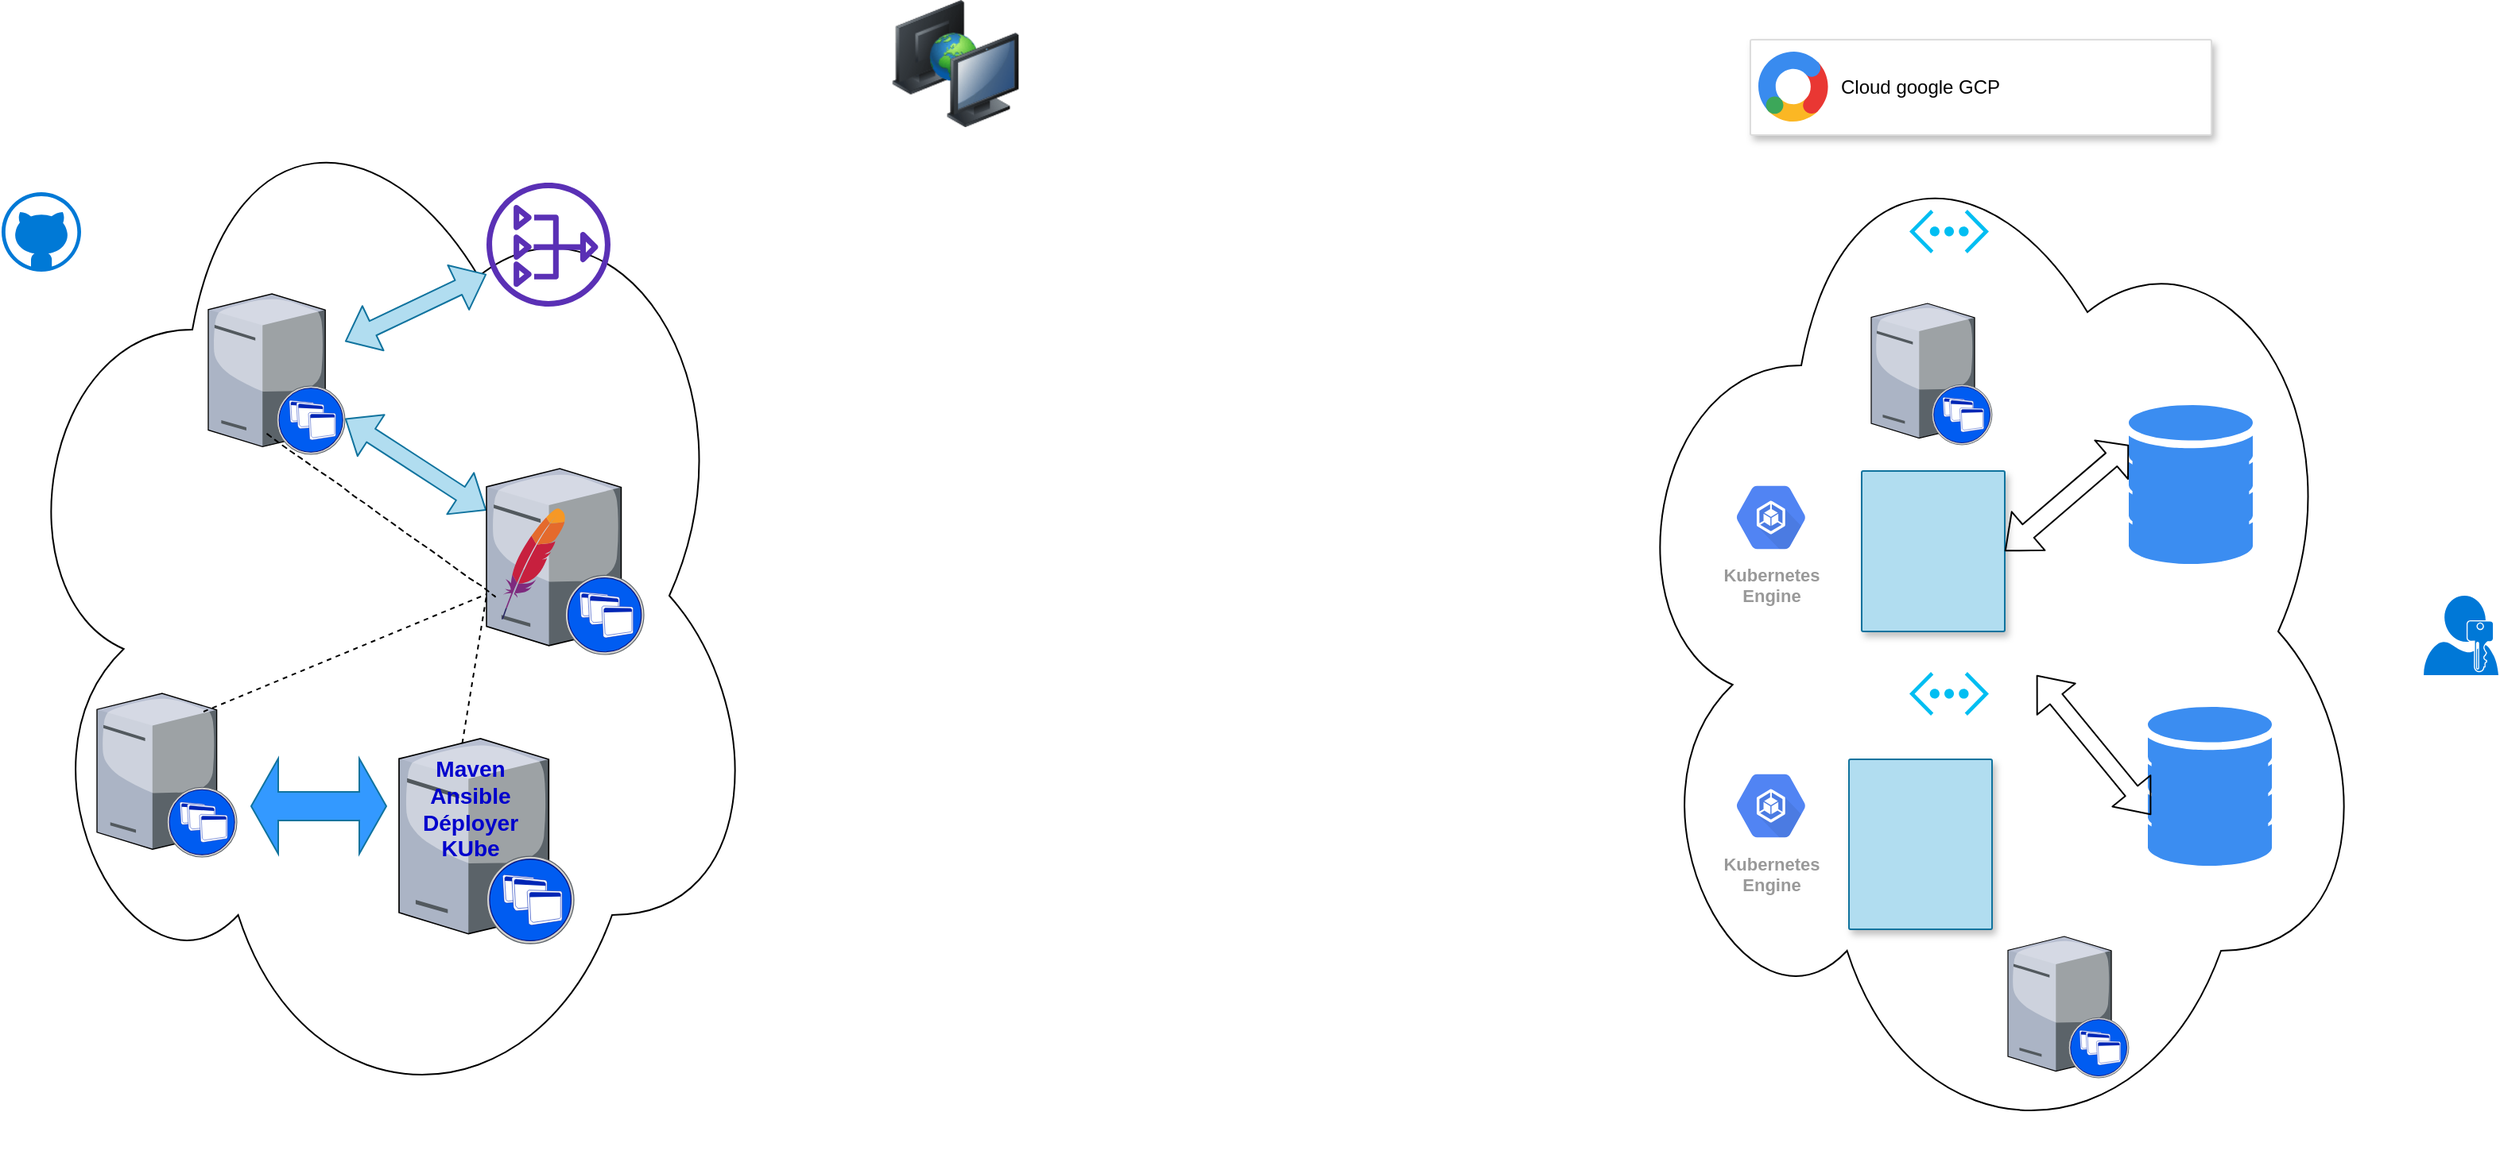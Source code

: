 <mxfile version="10.7.5" type="github"><diagram id="xc6LfKQMS2ak0QsEQx41" name="Page-1"><mxGraphModel dx="13" dy="1621" grid="1" gridSize="10" guides="1" tooltips="1" connect="1" arrows="1" fold="1" page="1" pageScale="1" pageWidth="827" pageHeight="1169" math="0" shadow="0"><root><mxCell id="0"/><mxCell id="1" parent="0"/><mxCell id="cDNYDuSuS-GjxvECYfMy-4" value="" style="ellipse;shape=cloud;whiteSpace=wrap;html=1;" vertex="1" parent="1"><mxGeometry x="1872" y="-1072.5" width="480" height="670" as="geometry"/></mxCell><mxCell id="cDNYDuSuS-GjxvECYfMy-6" value="" style="pointerEvents=1;shadow=0;dashed=0;html=1;strokeColor=none;labelPosition=center;verticalLabelPosition=bottom;verticalAlign=top;align=center;shape=mxgraph.mscae.enterprise.user_permissions;fillColor=#0078D7;" vertex="1" parent="1"><mxGeometry x="2383.5" y="-760" width="47" height="50" as="geometry"/></mxCell><mxCell id="cDNYDuSuS-GjxvECYfMy-8" value="" style="strokeColor=#dddddd;fillColor=#ffffff;shadow=1;strokeWidth=1;rounded=1;absoluteArcSize=1;arcSize=2;" vertex="1" parent="1"><mxGeometry x="1960" y="-1110" width="290" height="60" as="geometry"/></mxCell><mxCell id="cDNYDuSuS-GjxvECYfMy-9" value="&lt;font color=&quot;#000000&quot;&gt;Cloud google GCP&lt;/font&gt;" style="dashed=0;connectable=0;html=1;fillColor=#5184F3;strokeColor=none;shape=mxgraph.gcp2.google_analytics_360;part=1;labelPosition=right;verticalLabelPosition=middle;align=left;verticalAlign=middle;spacingLeft=5;fontColor=#999999;fontSize=12;" vertex="1" parent="cDNYDuSuS-GjxvECYfMy-8"><mxGeometry width="45" height="44.1" relative="1" as="geometry"><mxPoint x="5" y="7.45" as="offset"/></mxGeometry></mxCell><mxCell id="cDNYDuSuS-GjxvECYfMy-10" value="" style="shape=image;html=1;verticalAlign=top;verticalLabelPosition=bottom;labelBackgroundColor=#ffffff;imageAspect=0;aspect=fixed;image=https://cdn0.iconfinder.com/data/icons/internet-line/512/Internet_Line-20-128.png" vertex="1" parent="1"><mxGeometry x="1480" y="-844" width="76" height="76" as="geometry"/></mxCell><mxCell id="cDNYDuSuS-GjxvECYfMy-15" value="" style="verticalLabelPosition=bottom;aspect=fixed;html=1;verticalAlign=top;strokeColor=none;align=center;outlineConnect=0;shape=mxgraph.citrix.xenapp_server;" vertex="1" parent="1"><mxGeometry x="2036" y="-944" width="76" height="89" as="geometry"/></mxCell><mxCell id="cDNYDuSuS-GjxvECYfMy-16" value="" style="verticalLabelPosition=bottom;aspect=fixed;html=1;verticalAlign=top;strokeColor=none;align=center;outlineConnect=0;shape=mxgraph.citrix.xenapp_server;" vertex="1" parent="1"><mxGeometry x="2122" y="-545.5" width="76" height="89" as="geometry"/></mxCell><mxCell id="cDNYDuSuS-GjxvECYfMy-18" value="" style="html=1;aspect=fixed;strokeColor=none;shadow=0;align=center;verticalAlign=top;fillColor=#3B8DF1;shape=mxgraph.gcp2.database_2" vertex="1" parent="1"><mxGeometry x="2198" y="-880" width="78" height="100" as="geometry"/></mxCell><mxCell id="cDNYDuSuS-GjxvECYfMy-19" value="" style="html=1;aspect=fixed;strokeColor=none;shadow=0;align=center;verticalAlign=top;fillColor=#3B8DF1;shape=mxgraph.gcp2.database_2" vertex="1" parent="1"><mxGeometry x="2210" y="-690" width="78" height="100" as="geometry"/></mxCell><mxCell id="cDNYDuSuS-GjxvECYfMy-22" value="Kubernetes&#10;Engine" style="html=1;fillColor=#5184F3;strokeColor=none;verticalAlign=top;labelPosition=center;verticalLabelPosition=bottom;align=center;spacingTop=-6;fontSize=11;fontStyle=1;fontColor=#999999;shape=mxgraph.gcp2.hexIcon;prIcon=container_engine" vertex="1" parent="1"><mxGeometry x="1940" y="-657" width="66" height="58.5" as="geometry"/></mxCell><mxCell id="cDNYDuSuS-GjxvECYfMy-20" value="" style="strokeColor=#10739e;fillColor=#b1ddf0;shadow=1;strokeWidth=1;rounded=1;absoluteArcSize=1;arcSize=2;" vertex="1" parent="1"><mxGeometry x="2030" y="-838.5" width="90" height="101" as="geometry"/></mxCell><mxCell id="cDNYDuSuS-GjxvECYfMy-23" value="Kubernetes&#10;Engine" style="html=1;fillColor=#5184F3;strokeColor=none;verticalAlign=top;labelPosition=center;verticalLabelPosition=bottom;align=center;spacingTop=-6;fontSize=11;fontStyle=1;fontColor=#999999;shape=mxgraph.gcp2.hexIcon;prIcon=container_engine" vertex="1" parent="1"><mxGeometry x="1940" y="-838.5" width="66" height="58.5" as="geometry"/></mxCell><mxCell id="cDNYDuSuS-GjxvECYfMy-24" value="" style="shape=image;html=1;verticalAlign=top;verticalLabelPosition=bottom;labelBackgroundColor=#ffffff;imageAspect=0;aspect=fixed;image=https://cdn4.iconfinder.com/data/icons/logos-brands-5/24/kubernetes-128.png" vertex="1" parent="1"><mxGeometry x="2030" y="-829" width="40" height="40" as="geometry"/></mxCell><mxCell id="cDNYDuSuS-GjxvECYfMy-31" value="" style="strokeColor=#10739e;fillColor=#b1ddf0;shadow=1;strokeWidth=1;rounded=1;absoluteArcSize=1;arcSize=2;" vertex="1" parent="1"><mxGeometry x="2022" y="-657" width="90" height="107" as="geometry"/></mxCell><mxCell id="cDNYDuSuS-GjxvECYfMy-32" value="" style="shape=image;html=1;verticalAlign=top;verticalLabelPosition=bottom;labelBackgroundColor=#ffffff;imageAspect=0;aspect=fixed;image=https://cdn4.iconfinder.com/data/icons/logos-brands-5/24/kubernetes-128.png" vertex="1" parent="1"><mxGeometry x="2027" y="-656.5" width="40" height="40" as="geometry"/></mxCell><mxCell id="cDNYDuSuS-GjxvECYfMy-33" value="" style="shape=image;html=1;verticalAlign=top;verticalLabelPosition=bottom;labelBackgroundColor=#ffffff;imageAspect=0;aspect=fixed;image=https://cdn4.iconfinder.com/data/icons/logos-brands-5/24/kubernetes-128.png" vertex="1" parent="1"><mxGeometry x="2067" y="-598.5" width="40" height="40" as="geometry"/></mxCell><mxCell id="cDNYDuSuS-GjxvECYfMy-34" value="" style="shape=image;html=1;verticalAlign=top;verticalLabelPosition=bottom;labelBackgroundColor=#ffffff;imageAspect=0;aspect=fixed;image=https://cdn4.iconfinder.com/data/icons/logos-brands-5/24/kubernetes-128.png" vertex="1" parent="1"><mxGeometry x="2070" y="-788" width="40" height="40" as="geometry"/></mxCell><mxCell id="cDNYDuSuS-GjxvECYfMy-35" value="" style="ellipse;shape=cloud;whiteSpace=wrap;html=1;" vertex="1" parent="1"><mxGeometry x="860" y="-1095" width="480" height="670" as="geometry"/></mxCell><mxCell id="cDNYDuSuS-GjxvECYfMy-36" value="" style="verticalLabelPosition=bottom;aspect=fixed;html=1;verticalAlign=top;strokeColor=none;align=center;outlineConnect=0;shape=mxgraph.citrix.xenapp_server;" vertex="1" parent="1"><mxGeometry x="1110" y="-670" width="110" height="129" as="geometry"/></mxCell><mxCell id="cDNYDuSuS-GjxvECYfMy-63" style="edgeStyle=none;shape=flexArrow;orthogonalLoop=1;jettySize=auto;html=1;startArrow=classic;fillColor=#b1ddf0;strokeColor=#10739e;" edge="1" parent="1" source="cDNYDuSuS-GjxvECYfMy-37" target="cDNYDuSuS-GjxvECYfMy-40"><mxGeometry relative="1" as="geometry"/></mxCell><mxCell id="cDNYDuSuS-GjxvECYfMy-37" value="" style="verticalLabelPosition=bottom;aspect=fixed;html=1;verticalAlign=top;strokeColor=none;align=center;outlineConnect=0;shape=mxgraph.citrix.xenapp_server;" vertex="1" parent="1"><mxGeometry x="990" y="-950" width="86" height="101" as="geometry"/></mxCell><mxCell id="cDNYDuSuS-GjxvECYfMy-38" value="" style="image;html=1;labelBackgroundColor=#ffffff;image=img/lib/clip_art/computers/Network_2_128x128.png" vertex="1" parent="1"><mxGeometry x="1420" y="-1135" width="80" height="80" as="geometry"/></mxCell><mxCell id="cDNYDuSuS-GjxvECYfMy-39" value="" style="verticalLabelPosition=bottom;html=1;verticalAlign=top;align=center;strokeColor=none;fillColor=#00BEF2;shape=mxgraph.azure.virtual_network;pointerEvents=1;" vertex="1" parent="1"><mxGeometry x="2060" y="-1003" width="50" height="27.5" as="geometry"/></mxCell><mxCell id="cDNYDuSuS-GjxvECYfMy-40" value="" style="verticalLabelPosition=bottom;aspect=fixed;html=1;verticalAlign=top;strokeColor=none;align=center;outlineConnect=0;shape=mxgraph.citrix.xenapp_server;" vertex="1" parent="1"><mxGeometry x="1165" y="-840" width="99" height="117" as="geometry"/></mxCell><mxCell id="cDNYDuSuS-GjxvECYfMy-41" value="" style="verticalLabelPosition=bottom;aspect=fixed;html=1;verticalAlign=top;strokeColor=none;align=center;outlineConnect=0;shape=mxgraph.citrix.xenapp_server;" vertex="1" parent="1"><mxGeometry x="920" y="-698.5" width="88" height="103" as="geometry"/></mxCell><mxCell id="cDNYDuSuS-GjxvECYfMy-42" value="" style="shape=image;html=1;verticalAlign=top;verticalLabelPosition=bottom;labelBackgroundColor=#ffffff;imageAspect=0;aspect=fixed;image=https://cdn0.iconfinder.com/data/icons/social-media-2127/48/social_media_social_media_logo_docker-128.png" vertex="1" parent="1"><mxGeometry x="1038" y="-667" width="192" height="192" as="geometry"/></mxCell><mxCell id="cDNYDuSuS-GjxvECYfMy-43" value="" style="shape=image;html=1;verticalAlign=top;verticalLabelPosition=bottom;labelBackgroundColor=#ffffff;imageAspect=0;aspect=fixed;image=https://cdn4.iconfinder.com/data/icons/logos-brands-5/24/jenkins-128.png" vertex="1" parent="1"><mxGeometry x="991.5" y="-931" width="68" height="68" as="geometry"/></mxCell><mxCell id="cDNYDuSuS-GjxvECYfMy-44" value="" style="shape=image;html=1;verticalAlign=top;verticalLabelPosition=bottom;labelBackgroundColor=#ffffff;imageAspect=0;aspect=fixed;image=https://cdn4.iconfinder.com/data/icons/flat-brand-logo-2/512/google_nexus-128.png" vertex="1" parent="1"><mxGeometry x="923.5" y="-684.5" width="68" height="68" as="geometry"/></mxCell><mxCell id="cDNYDuSuS-GjxvECYfMy-45" value="" style="dashed=0;outlineConnect=0;html=1;align=center;labelPosition=center;verticalLabelPosition=bottom;verticalAlign=top;shape=mxgraph.weblogos.apache" vertex="1" parent="1"><mxGeometry x="1174.5" y="-815" width="40" height="70" as="geometry"/></mxCell><mxCell id="cDNYDuSuS-GjxvECYfMy-46" value="&lt;h3&gt;&lt;font color=&quot;#0000cc&quot;&gt;&lt;b&gt;Maven&lt;br&gt;&lt;/b&gt;&lt;b&gt;Ansible&lt;br&gt;&lt;/b&gt;&lt;b&gt;Déployer KUbe&lt;/b&gt;&lt;/font&gt;&lt;/h3&gt;" style="text;html=1;strokeColor=none;fillColor=none;align=center;verticalAlign=middle;whiteSpace=wrap;rounded=0;" vertex="1" parent="1"><mxGeometry x="1125" y="-636.5" width="60" height="20" as="geometry"/></mxCell><mxCell id="cDNYDuSuS-GjxvECYfMy-54" value="" style="shape=doubleArrow;whiteSpace=wrap;html=1;direction=east;fillColor=#3399FF;strokeColor=#10739e;" vertex="1" parent="1"><mxGeometry x="1017" y="-657.5" width="85" height="60" as="geometry"/></mxCell><mxCell id="cDNYDuSuS-GjxvECYfMy-62" style="edgeStyle=none;shape=flexArrow;orthogonalLoop=1;jettySize=auto;html=1;startArrow=classic;fillColor=#b1ddf0;strokeColor=#10739e;" edge="1" parent="1" source="cDNYDuSuS-GjxvECYfMy-60" target="cDNYDuSuS-GjxvECYfMy-37"><mxGeometry relative="1" as="geometry"/></mxCell><mxCell id="cDNYDuSuS-GjxvECYfMy-60" value="" style="outlineConnect=0;fontColor=#232F3E;gradientColor=none;fillColor=#5A30B5;strokeColor=none;dashed=0;verticalLabelPosition=bottom;verticalAlign=top;align=center;html=1;fontSize=12;fontStyle=0;aspect=fixed;pointerEvents=1;shape=mxgraph.aws4.nat_gateway;" vertex="1" parent="1"><mxGeometry x="1165" y="-1020" width="78" height="78" as="geometry"/></mxCell><mxCell id="cDNYDuSuS-GjxvECYfMy-61" value="" style="shadow=0;dashed=0;html=1;strokeColor=none;fillColor=#0079D6;labelPosition=center;verticalLabelPosition=bottom;verticalAlign=top;align=center;shape=mxgraph.azure.github_code;pointerEvents=1;" vertex="1" parent="1"><mxGeometry x="860" y="-1014" width="50" height="50" as="geometry"/></mxCell><mxCell id="cDNYDuSuS-GjxvECYfMy-66" value="" style="endArrow=none;dashed=1;html=1;exitX=0.934;exitY=-0.037;exitDx=0;exitDy=0;exitPerimeter=0;" edge="1" parent="1" source="cDNYDuSuS-GjxvECYfMy-44" target="cDNYDuSuS-GjxvECYfMy-40"><mxGeometry width="50" height="50" relative="1" as="geometry"><mxPoint x="1010" y="-770" as="sourcePoint"/><mxPoint x="1060" y="-820" as="targetPoint"/></mxGeometry></mxCell><mxCell id="cDNYDuSuS-GjxvECYfMy-67" value="" style="endArrow=none;dashed=1;html=1;comic=1;shadow=0;entryX=0.5;entryY=1;entryDx=0;entryDy=0;exitX=0.051;exitY=0.684;exitDx=0;exitDy=0;exitPerimeter=0;" edge="1" parent="1" source="cDNYDuSuS-GjxvECYfMy-40" target="cDNYDuSuS-GjxvECYfMy-43"><mxGeometry width="50" height="50" relative="1" as="geometry"><mxPoint x="1000.5" y="-755" as="sourcePoint"/><mxPoint x="1050.5" y="-805" as="targetPoint"/></mxGeometry></mxCell><mxCell id="cDNYDuSuS-GjxvECYfMy-68" value="" style="endArrow=none;dashed=1;html=1;shadow=0;" edge="1" parent="1" source="cDNYDuSuS-GjxvECYfMy-42"><mxGeometry width="50" height="50" relative="1" as="geometry"><mxPoint x="1115" y="-670" as="sourcePoint"/><mxPoint x="1165" y="-760" as="targetPoint"/></mxGeometry></mxCell><mxCell id="cDNYDuSuS-GjxvECYfMy-70" value="" style="verticalLabelPosition=bottom;html=1;verticalAlign=top;align=center;strokeColor=none;fillColor=#00BEF2;shape=mxgraph.azure.virtual_network;pointerEvents=1;" vertex="1" parent="1"><mxGeometry x="2060" y="-712" width="50" height="27.5" as="geometry"/></mxCell><mxCell id="cDNYDuSuS-GjxvECYfMy-76" value="" style="shape=flexArrow;endArrow=classic;startArrow=classic;html=1;shadow=0;exitX=1;exitY=0.5;exitDx=0;exitDy=0;width=11;endSize=4.29;" edge="1" parent="1" source="cDNYDuSuS-GjxvECYfMy-20"><mxGeometry width="50" height="50" relative="1" as="geometry"><mxPoint x="2148" y="-805" as="sourcePoint"/><mxPoint x="2198" y="-855" as="targetPoint"/></mxGeometry></mxCell><mxCell id="cDNYDuSuS-GjxvECYfMy-80" value="" style="shape=flexArrow;endArrow=classic;startArrow=classic;html=1;shadow=0;entryX=0.026;entryY=0.68;entryDx=0;entryDy=0;entryPerimeter=0;" edge="1" parent="1" target="cDNYDuSuS-GjxvECYfMy-19"><mxGeometry width="50" height="50" relative="1" as="geometry"><mxPoint x="2140" y="-710" as="sourcePoint"/><mxPoint x="2190" y="-760" as="targetPoint"/></mxGeometry></mxCell></root></mxGraphModel></diagram></mxfile>